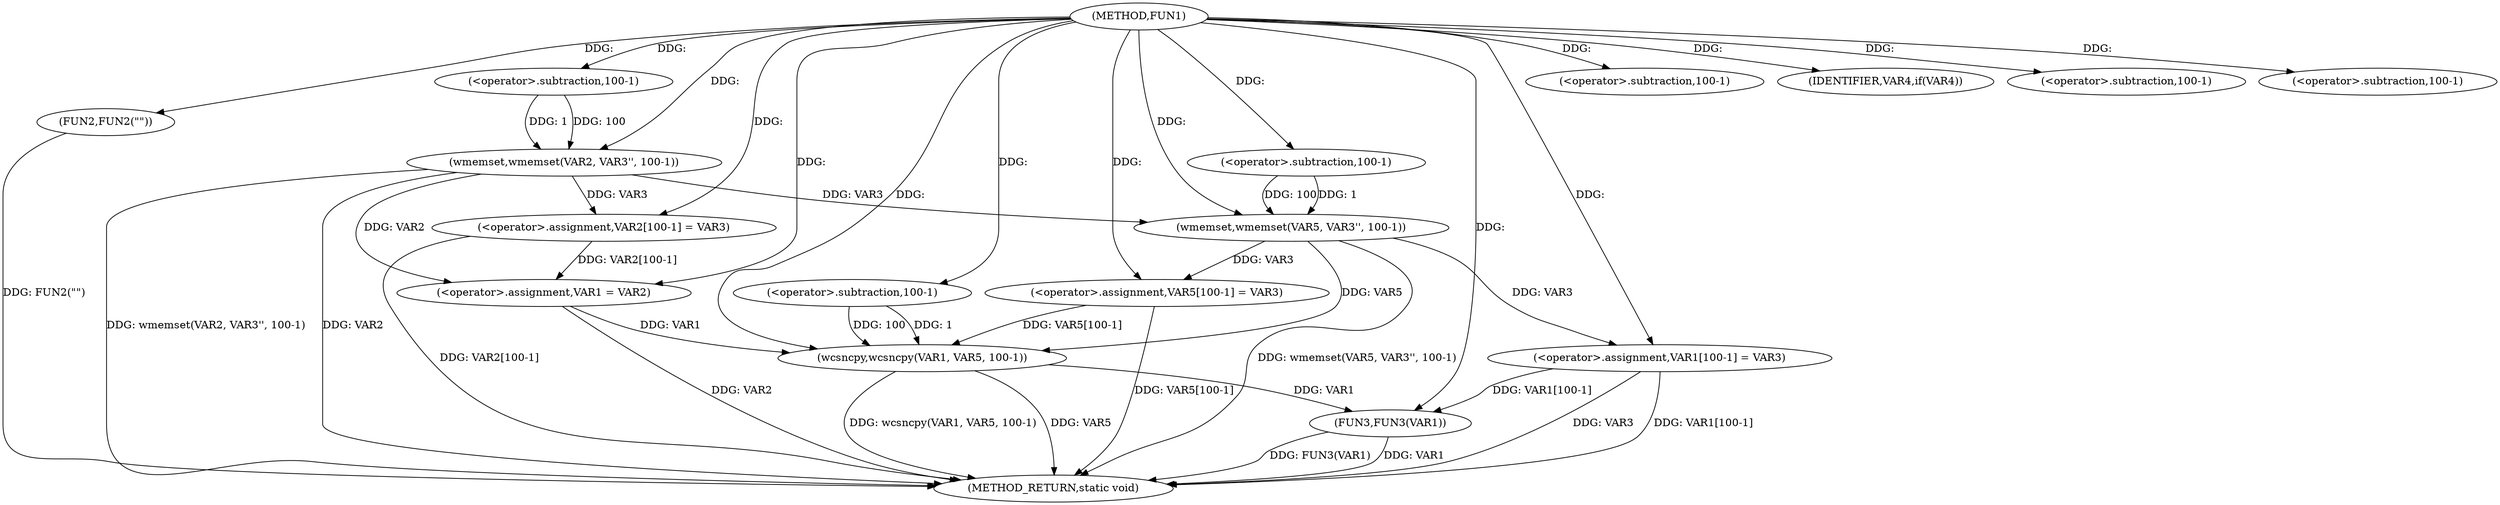 digraph FUN1 {  
"1000100" [label = "(METHOD,FUN1)" ]
"1000157" [label = "(METHOD_RETURN,static void)" ]
"1000104" [label = "(wmemset,wmemset(VAR2, VAR3'', 100-1))" ]
"1000107" [label = "(<operator>.subtraction,100-1)" ]
"1000110" [label = "(<operator>.assignment,VAR2[100-1] = VAR3)" ]
"1000113" [label = "(<operator>.subtraction,100-1)" ]
"1000118" [label = "(IDENTIFIER,VAR4,if(VAR4))" ]
"1000120" [label = "(FUN2,FUN2(\"\"))" ]
"1000124" [label = "(<operator>.assignment,VAR1 = VAR2)" ]
"1000129" [label = "(wmemset,wmemset(VAR5, VAR3'', 100-1))" ]
"1000132" [label = "(<operator>.subtraction,100-1)" ]
"1000135" [label = "(<operator>.assignment,VAR5[100-1] = VAR3)" ]
"1000138" [label = "(<operator>.subtraction,100-1)" ]
"1000142" [label = "(wcsncpy,wcsncpy(VAR1, VAR5, 100-1))" ]
"1000145" [label = "(<operator>.subtraction,100-1)" ]
"1000148" [label = "(<operator>.assignment,VAR1[100-1] = VAR3)" ]
"1000151" [label = "(<operator>.subtraction,100-1)" ]
"1000155" [label = "(FUN3,FUN3(VAR1))" ]
  "1000124" -> "1000157"  [ label = "DDG: VAR2"] 
  "1000142" -> "1000157"  [ label = "DDG: wcsncpy(VAR1, VAR5, 100-1)"] 
  "1000104" -> "1000157"  [ label = "DDG: wmemset(VAR2, VAR3'', 100-1)"] 
  "1000104" -> "1000157"  [ label = "DDG: VAR2"] 
  "1000148" -> "1000157"  [ label = "DDG: VAR3"] 
  "1000135" -> "1000157"  [ label = "DDG: VAR5[100-1]"] 
  "1000155" -> "1000157"  [ label = "DDG: VAR1"] 
  "1000110" -> "1000157"  [ label = "DDG: VAR2[100-1]"] 
  "1000129" -> "1000157"  [ label = "DDG: wmemset(VAR5, VAR3'', 100-1)"] 
  "1000155" -> "1000157"  [ label = "DDG: FUN3(VAR1)"] 
  "1000142" -> "1000157"  [ label = "DDG: VAR5"] 
  "1000148" -> "1000157"  [ label = "DDG: VAR1[100-1]"] 
  "1000120" -> "1000157"  [ label = "DDG: FUN2(\"\")"] 
  "1000100" -> "1000104"  [ label = "DDG: "] 
  "1000107" -> "1000104"  [ label = "DDG: 100"] 
  "1000107" -> "1000104"  [ label = "DDG: 1"] 
  "1000100" -> "1000107"  [ label = "DDG: "] 
  "1000104" -> "1000110"  [ label = "DDG: VAR3"] 
  "1000100" -> "1000110"  [ label = "DDG: "] 
  "1000100" -> "1000113"  [ label = "DDG: "] 
  "1000100" -> "1000118"  [ label = "DDG: "] 
  "1000100" -> "1000120"  [ label = "DDG: "] 
  "1000104" -> "1000124"  [ label = "DDG: VAR2"] 
  "1000110" -> "1000124"  [ label = "DDG: VAR2[100-1]"] 
  "1000100" -> "1000124"  [ label = "DDG: "] 
  "1000100" -> "1000129"  [ label = "DDG: "] 
  "1000104" -> "1000129"  [ label = "DDG: VAR3"] 
  "1000132" -> "1000129"  [ label = "DDG: 100"] 
  "1000132" -> "1000129"  [ label = "DDG: 1"] 
  "1000100" -> "1000132"  [ label = "DDG: "] 
  "1000129" -> "1000135"  [ label = "DDG: VAR3"] 
  "1000100" -> "1000135"  [ label = "DDG: "] 
  "1000100" -> "1000138"  [ label = "DDG: "] 
  "1000124" -> "1000142"  [ label = "DDG: VAR1"] 
  "1000100" -> "1000142"  [ label = "DDG: "] 
  "1000129" -> "1000142"  [ label = "DDG: VAR5"] 
  "1000135" -> "1000142"  [ label = "DDG: VAR5[100-1]"] 
  "1000145" -> "1000142"  [ label = "DDG: 100"] 
  "1000145" -> "1000142"  [ label = "DDG: 1"] 
  "1000100" -> "1000145"  [ label = "DDG: "] 
  "1000100" -> "1000148"  [ label = "DDG: "] 
  "1000129" -> "1000148"  [ label = "DDG: VAR3"] 
  "1000100" -> "1000151"  [ label = "DDG: "] 
  "1000148" -> "1000155"  [ label = "DDG: VAR1[100-1]"] 
  "1000142" -> "1000155"  [ label = "DDG: VAR1"] 
  "1000100" -> "1000155"  [ label = "DDG: "] 
}
